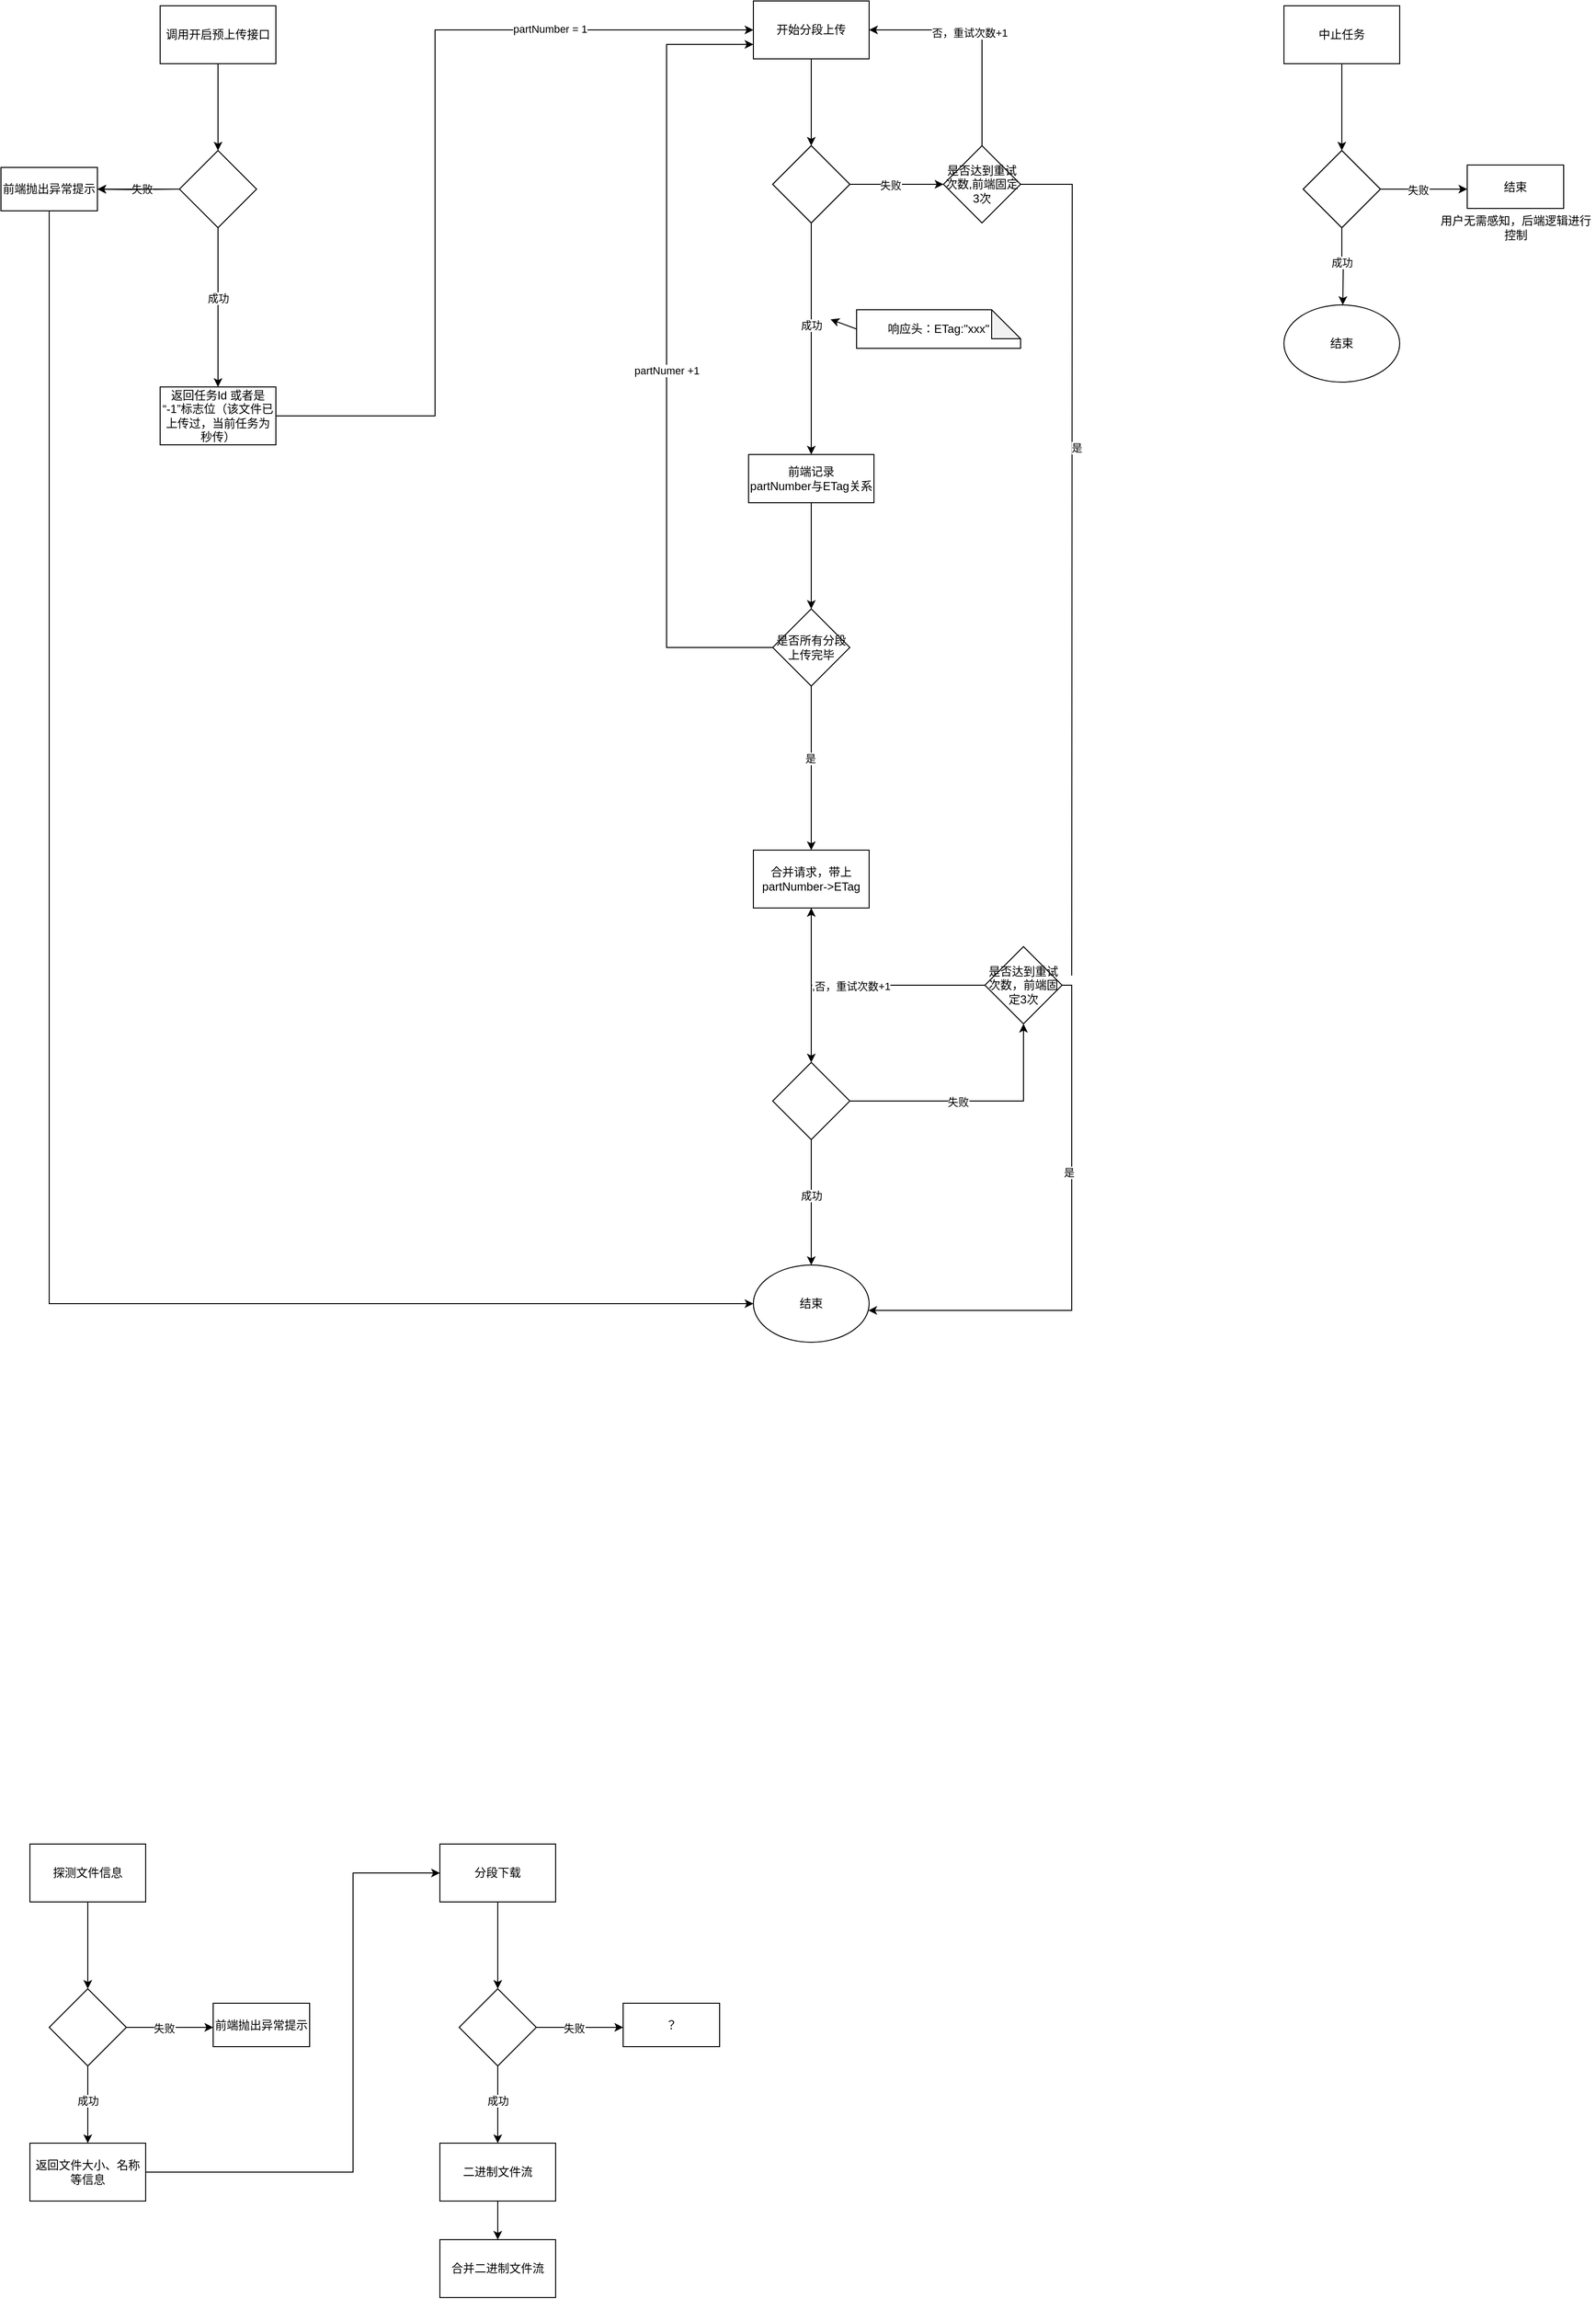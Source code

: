 <mxfile version="21.1.2" type="github">
  <diagram name="第 1 页" id="86zzf1FGlmF-jtxHysGu">
    <mxGraphModel dx="1518" dy="646" grid="1" gridSize="10" guides="1" tooltips="1" connect="1" arrows="1" fold="1" page="1" pageScale="1" pageWidth="827" pageHeight="1169" math="0" shadow="0">
      <root>
        <mxCell id="0" />
        <mxCell id="1" parent="0" />
        <mxCell id="UD72UffFnvkCBpp7IFEL-2" style="edgeStyle=orthogonalEdgeStyle;rounded=0;orthogonalLoop=1;jettySize=auto;html=1;exitX=0.5;exitY=1;exitDx=0;exitDy=0;entryX=0.5;entryY=0;entryDx=0;entryDy=0;" parent="1" source="UD72UffFnvkCBpp7IFEL-1" target="UD72UffFnvkCBpp7IFEL-5" edge="1">
          <mxGeometry relative="1" as="geometry">
            <mxPoint x="265" y="205" as="targetPoint" />
          </mxGeometry>
        </mxCell>
        <mxCell id="UD72UffFnvkCBpp7IFEL-1" value="调用开启预上传接口" style="rounded=0;whiteSpace=wrap;html=1;" parent="1" vertex="1">
          <mxGeometry x="205" y="55" width="120" height="60" as="geometry" />
        </mxCell>
        <mxCell id="UD72UffFnvkCBpp7IFEL-6" style="edgeStyle=orthogonalEdgeStyle;rounded=0;orthogonalLoop=1;jettySize=auto;html=1;entryX=1;entryY=0.5;entryDx=0;entryDy=0;" parent="1" edge="1" target="UD72UffFnvkCBpp7IFEL-12">
          <mxGeometry relative="1" as="geometry">
            <mxPoint x="395" y="245" as="targetPoint" />
            <mxPoint x="220" y="245" as="sourcePoint" />
          </mxGeometry>
        </mxCell>
        <mxCell id="UD72UffFnvkCBpp7IFEL-7" value="失败" style="edgeLabel;html=1;align=center;verticalAlign=middle;resizable=0;points=[];" parent="UD72UffFnvkCBpp7IFEL-6" vertex="1" connectable="0">
          <mxGeometry x="-0.142" y="-1" relative="1" as="geometry">
            <mxPoint as="offset" />
          </mxGeometry>
        </mxCell>
        <mxCell id="UD72UffFnvkCBpp7IFEL-8" style="edgeStyle=orthogonalEdgeStyle;rounded=0;orthogonalLoop=1;jettySize=auto;html=1;exitX=0.5;exitY=1;exitDx=0;exitDy=0;entryX=0.5;entryY=0;entryDx=0;entryDy=0;" parent="1" source="UD72UffFnvkCBpp7IFEL-5" target="UD72UffFnvkCBpp7IFEL-9" edge="1">
          <mxGeometry relative="1" as="geometry">
            <mxPoint x="265" y="335" as="targetPoint" />
          </mxGeometry>
        </mxCell>
        <mxCell id="UD72UffFnvkCBpp7IFEL-10" value="成功" style="edgeLabel;html=1;align=center;verticalAlign=middle;resizable=0;points=[];" parent="UD72UffFnvkCBpp7IFEL-8" vertex="1" connectable="0">
          <mxGeometry x="-0.116" relative="1" as="geometry">
            <mxPoint as="offset" />
          </mxGeometry>
        </mxCell>
        <mxCell id="lTjCLl5CSfBBcBf3yB8B-60" value="" style="edgeStyle=orthogonalEdgeStyle;rounded=0;orthogonalLoop=1;jettySize=auto;html=1;" edge="1" parent="1" source="UD72UffFnvkCBpp7IFEL-5" target="UD72UffFnvkCBpp7IFEL-12">
          <mxGeometry relative="1" as="geometry" />
        </mxCell>
        <mxCell id="UD72UffFnvkCBpp7IFEL-5" value="" style="rhombus;whiteSpace=wrap;html=1;" parent="1" vertex="1">
          <mxGeometry x="225" y="205" width="80" height="80" as="geometry" />
        </mxCell>
        <mxCell id="lTjCLl5CSfBBcBf3yB8B-1" style="edgeStyle=orthogonalEdgeStyle;rounded=0;orthogonalLoop=1;jettySize=auto;html=1;exitX=1;exitY=0.5;exitDx=0;exitDy=0;entryX=0;entryY=0.5;entryDx=0;entryDy=0;" edge="1" parent="1" source="UD72UffFnvkCBpp7IFEL-9" target="UD72UffFnvkCBpp7IFEL-23">
          <mxGeometry relative="1" as="geometry">
            <Array as="points">
              <mxPoint x="490" y="480" />
              <mxPoint x="490" y="80" />
            </Array>
          </mxGeometry>
        </mxCell>
        <mxCell id="lTjCLl5CSfBBcBf3yB8B-67" value="partNumber = 1" style="edgeLabel;html=1;align=center;verticalAlign=middle;resizable=0;points=[];" vertex="1" connectable="0" parent="lTjCLl5CSfBBcBf3yB8B-1">
          <mxGeometry x="0.529" y="1" relative="1" as="geometry">
            <mxPoint as="offset" />
          </mxGeometry>
        </mxCell>
        <mxCell id="UD72UffFnvkCBpp7IFEL-9" value="返回任务Id 或者是 “-1”标志位（该文件已上传过，当前任务为秒传）" style="rounded=0;whiteSpace=wrap;html=1;" parent="1" vertex="1">
          <mxGeometry x="205" y="450" width="120" height="60" as="geometry" />
        </mxCell>
        <mxCell id="lTjCLl5CSfBBcBf3yB8B-61" style="edgeStyle=orthogonalEdgeStyle;rounded=0;orthogonalLoop=1;jettySize=auto;html=1;exitX=0.5;exitY=1;exitDx=0;exitDy=0;entryX=0;entryY=0.5;entryDx=0;entryDy=0;" edge="1" parent="1" source="UD72UffFnvkCBpp7IFEL-12" target="lTjCLl5CSfBBcBf3yB8B-55">
          <mxGeometry relative="1" as="geometry" />
        </mxCell>
        <mxCell id="UD72UffFnvkCBpp7IFEL-12" value="前端抛出异常提示" style="rounded=0;whiteSpace=wrap;html=1;" parent="1" vertex="1">
          <mxGeometry x="40" y="222.5" width="100" height="45" as="geometry" />
        </mxCell>
        <mxCell id="UD72UffFnvkCBpp7IFEL-13" style="edgeStyle=orthogonalEdgeStyle;rounded=0;orthogonalLoop=1;jettySize=auto;html=1;exitX=0.5;exitY=1;exitDx=0;exitDy=0;entryX=0.5;entryY=0;entryDx=0;entryDy=0;" parent="1" source="UD72UffFnvkCBpp7IFEL-14" target="UD72UffFnvkCBpp7IFEL-19" edge="1">
          <mxGeometry relative="1" as="geometry">
            <mxPoint x="880" y="200" as="targetPoint" />
          </mxGeometry>
        </mxCell>
        <mxCell id="UD72UffFnvkCBpp7IFEL-14" value="开始分段上传" style="rounded=0;whiteSpace=wrap;html=1;" parent="1" vertex="1">
          <mxGeometry x="820" y="50" width="120" height="60" as="geometry" />
        </mxCell>
        <mxCell id="UD72UffFnvkCBpp7IFEL-15" style="edgeStyle=orthogonalEdgeStyle;rounded=0;orthogonalLoop=1;jettySize=auto;html=1;exitX=1;exitY=0.5;exitDx=0;exitDy=0;entryX=0;entryY=0.5;entryDx=0;entryDy=0;" parent="1" source="UD72UffFnvkCBpp7IFEL-19" edge="1" target="lTjCLl5CSfBBcBf3yB8B-81">
          <mxGeometry relative="1" as="geometry">
            <mxPoint x="1010" y="240" as="targetPoint" />
          </mxGeometry>
        </mxCell>
        <mxCell id="UD72UffFnvkCBpp7IFEL-16" value="失败" style="edgeLabel;html=1;align=center;verticalAlign=middle;resizable=0;points=[];" parent="UD72UffFnvkCBpp7IFEL-15" vertex="1" connectable="0">
          <mxGeometry x="-0.142" y="-1" relative="1" as="geometry">
            <mxPoint as="offset" />
          </mxGeometry>
        </mxCell>
        <mxCell id="UD72UffFnvkCBpp7IFEL-19" value="" style="rhombus;whiteSpace=wrap;html=1;" parent="1" vertex="1">
          <mxGeometry x="840" y="200" width="80" height="80" as="geometry" />
        </mxCell>
        <mxCell id="lTjCLl5CSfBBcBf3yB8B-63" style="edgeStyle=orthogonalEdgeStyle;rounded=0;orthogonalLoop=1;jettySize=auto;html=1;exitX=0.5;exitY=1;exitDx=0;exitDy=0;entryX=0.5;entryY=0;entryDx=0;entryDy=0;" edge="1" parent="1" source="UD72UffFnvkCBpp7IFEL-20" target="lTjCLl5CSfBBcBf3yB8B-62">
          <mxGeometry relative="1" as="geometry" />
        </mxCell>
        <mxCell id="UD72UffFnvkCBpp7IFEL-20" value="前端记录&lt;br&gt;partNumber与ETag关系" style="rounded=0;whiteSpace=wrap;html=1;" parent="1" vertex="1">
          <mxGeometry x="815" y="520" width="130" height="50" as="geometry" />
        </mxCell>
        <mxCell id="UD72UffFnvkCBpp7IFEL-23" value="开始分段上传" style="rounded=0;whiteSpace=wrap;html=1;" parent="1" vertex="1">
          <mxGeometry x="820" y="50" width="120" height="60" as="geometry" />
        </mxCell>
        <mxCell id="UD72UffFnvkCBpp7IFEL-24" value="" style="rhombus;whiteSpace=wrap;html=1;" parent="1" vertex="1">
          <mxGeometry x="840" y="200" width="80" height="80" as="geometry" />
        </mxCell>
        <mxCell id="UD72UffFnvkCBpp7IFEL-25" style="edgeStyle=orthogonalEdgeStyle;rounded=0;orthogonalLoop=1;jettySize=auto;html=1;exitX=0.5;exitY=1;exitDx=0;exitDy=0;entryX=0.5;entryY=0;entryDx=0;entryDy=0;" parent="1" source="UD72UffFnvkCBpp7IFEL-24" edge="1" target="UD72UffFnvkCBpp7IFEL-20">
          <mxGeometry relative="1" as="geometry">
            <mxPoint x="880" y="360" as="targetPoint" />
          </mxGeometry>
        </mxCell>
        <mxCell id="UD72UffFnvkCBpp7IFEL-26" value="成功" style="edgeLabel;html=1;align=center;verticalAlign=middle;resizable=0;points=[];" parent="UD72UffFnvkCBpp7IFEL-25" vertex="1" connectable="0">
          <mxGeometry x="-0.116" relative="1" as="geometry">
            <mxPoint as="offset" />
          </mxGeometry>
        </mxCell>
        <mxCell id="lTjCLl5CSfBBcBf3yB8B-3" style="edgeStyle=orthogonalEdgeStyle;rounded=0;orthogonalLoop=1;jettySize=auto;html=1;exitX=0.5;exitY=1;exitDx=0;exitDy=0;entryX=0.5;entryY=0;entryDx=0;entryDy=0;" edge="1" parent="1" source="lTjCLl5CSfBBcBf3yB8B-4" target="lTjCLl5CSfBBcBf3yB8B-7">
          <mxGeometry relative="1" as="geometry">
            <mxPoint x="1430" y="205" as="targetPoint" />
          </mxGeometry>
        </mxCell>
        <mxCell id="lTjCLl5CSfBBcBf3yB8B-4" value="开始分段上传" style="rounded=0;whiteSpace=wrap;html=1;" vertex="1" parent="1">
          <mxGeometry x="1370" y="55" width="120" height="60" as="geometry" />
        </mxCell>
        <mxCell id="lTjCLl5CSfBBcBf3yB8B-5" style="edgeStyle=orthogonalEdgeStyle;rounded=0;orthogonalLoop=1;jettySize=auto;html=1;exitX=1;exitY=0.5;exitDx=0;exitDy=0;" edge="1" parent="1" source="lTjCLl5CSfBBcBf3yB8B-7">
          <mxGeometry relative="1" as="geometry">
            <mxPoint x="1560" y="245" as="targetPoint" />
          </mxGeometry>
        </mxCell>
        <mxCell id="lTjCLl5CSfBBcBf3yB8B-6" value="失败" style="edgeLabel;html=1;align=center;verticalAlign=middle;resizable=0;points=[];" vertex="1" connectable="0" parent="lTjCLl5CSfBBcBf3yB8B-5">
          <mxGeometry x="-0.142" y="-1" relative="1" as="geometry">
            <mxPoint as="offset" />
          </mxGeometry>
        </mxCell>
        <mxCell id="lTjCLl5CSfBBcBf3yB8B-7" value="" style="rhombus;whiteSpace=wrap;html=1;" vertex="1" parent="1">
          <mxGeometry x="1390" y="205" width="80" height="80" as="geometry" />
        </mxCell>
        <mxCell id="lTjCLl5CSfBBcBf3yB8B-10" value="结束" style="rounded=0;whiteSpace=wrap;html=1;" vertex="1" parent="1">
          <mxGeometry x="1560" y="220" width="100" height="45" as="geometry" />
        </mxCell>
        <mxCell id="lTjCLl5CSfBBcBf3yB8B-11" value="中止任务" style="rounded=0;whiteSpace=wrap;html=1;" vertex="1" parent="1">
          <mxGeometry x="1370" y="55" width="120" height="60" as="geometry" />
        </mxCell>
        <mxCell id="lTjCLl5CSfBBcBf3yB8B-12" value="" style="rhombus;whiteSpace=wrap;html=1;" vertex="1" parent="1">
          <mxGeometry x="1390" y="205" width="80" height="80" as="geometry" />
        </mxCell>
        <mxCell id="lTjCLl5CSfBBcBf3yB8B-13" style="edgeStyle=orthogonalEdgeStyle;rounded=0;orthogonalLoop=1;jettySize=auto;html=1;exitX=0.5;exitY=1;exitDx=0;exitDy=0;" edge="1" parent="1" source="lTjCLl5CSfBBcBf3yB8B-12">
          <mxGeometry relative="1" as="geometry">
            <mxPoint x="1431" y="365" as="targetPoint" />
          </mxGeometry>
        </mxCell>
        <mxCell id="lTjCLl5CSfBBcBf3yB8B-14" value="成功" style="edgeLabel;html=1;align=center;verticalAlign=middle;resizable=0;points=[];" vertex="1" connectable="0" parent="lTjCLl5CSfBBcBf3yB8B-13">
          <mxGeometry x="-0.116" relative="1" as="geometry">
            <mxPoint as="offset" />
          </mxGeometry>
        </mxCell>
        <mxCell id="lTjCLl5CSfBBcBf3yB8B-16" value="用户无需感知，后端逻辑进行控制" style="text;html=1;strokeColor=none;fillColor=none;align=center;verticalAlign=middle;whiteSpace=wrap;rounded=0;" vertex="1" parent="1">
          <mxGeometry x="1527.5" y="275" width="165" height="20" as="geometry" />
        </mxCell>
        <mxCell id="lTjCLl5CSfBBcBf3yB8B-20" style="edgeStyle=orthogonalEdgeStyle;rounded=0;orthogonalLoop=1;jettySize=auto;html=1;exitX=0.5;exitY=1;exitDx=0;exitDy=0;" edge="1" parent="1" source="lTjCLl5CSfBBcBf3yB8B-18" target="lTjCLl5CSfBBcBf3yB8B-19">
          <mxGeometry relative="1" as="geometry" />
        </mxCell>
        <mxCell id="lTjCLl5CSfBBcBf3yB8B-18" value="合并请求，带上partNumber-&amp;gt;ETag" style="rounded=0;whiteSpace=wrap;html=1;" vertex="1" parent="1">
          <mxGeometry x="820" y="930" width="120" height="60" as="geometry" />
        </mxCell>
        <mxCell id="lTjCLl5CSfBBcBf3yB8B-19" value="" style="rhombus;whiteSpace=wrap;html=1;" vertex="1" parent="1">
          <mxGeometry x="840" y="1150" width="80" height="80" as="geometry" />
        </mxCell>
        <mxCell id="lTjCLl5CSfBBcBf3yB8B-25" style="edgeStyle=orthogonalEdgeStyle;rounded=0;orthogonalLoop=1;jettySize=auto;html=1;exitX=1;exitY=0.5;exitDx=0;exitDy=0;entryX=0.5;entryY=1;entryDx=0;entryDy=0;" edge="1" parent="1" source="lTjCLl5CSfBBcBf3yB8B-19" target="lTjCLl5CSfBBcBf3yB8B-74">
          <mxGeometry relative="1" as="geometry">
            <mxPoint x="1010" y="1165" as="targetPoint" />
            <mxPoint x="920" y="1157.5" as="sourcePoint" />
          </mxGeometry>
        </mxCell>
        <mxCell id="lTjCLl5CSfBBcBf3yB8B-26" value="失败" style="edgeLabel;html=1;align=center;verticalAlign=middle;resizable=0;points=[];" vertex="1" connectable="0" parent="lTjCLl5CSfBBcBf3yB8B-25">
          <mxGeometry x="-0.142" y="-1" relative="1" as="geometry">
            <mxPoint as="offset" />
          </mxGeometry>
        </mxCell>
        <mxCell id="lTjCLl5CSfBBcBf3yB8B-27" style="edgeStyle=orthogonalEdgeStyle;rounded=0;orthogonalLoop=1;jettySize=auto;html=1;entryX=0.5;entryY=0;entryDx=0;entryDy=0;exitX=0.5;exitY=1;exitDx=0;exitDy=0;" edge="1" parent="1" source="lTjCLl5CSfBBcBf3yB8B-19" target="lTjCLl5CSfBBcBf3yB8B-55">
          <mxGeometry relative="1" as="geometry">
            <mxPoint x="880" y="1283" as="targetPoint" />
            <mxPoint x="880" y="1210" as="sourcePoint" />
            <Array as="points" />
          </mxGeometry>
        </mxCell>
        <mxCell id="lTjCLl5CSfBBcBf3yB8B-28" value="成功" style="edgeLabel;html=1;align=center;verticalAlign=middle;resizable=0;points=[];" vertex="1" connectable="0" parent="lTjCLl5CSfBBcBf3yB8B-27">
          <mxGeometry x="-0.116" relative="1" as="geometry">
            <mxPoint as="offset" />
          </mxGeometry>
        </mxCell>
        <mxCell id="lTjCLl5CSfBBcBf3yB8B-31" style="edgeStyle=orthogonalEdgeStyle;rounded=0;orthogonalLoop=1;jettySize=auto;html=1;exitX=0.5;exitY=1;exitDx=0;exitDy=0;entryX=0.5;entryY=0;entryDx=0;entryDy=0;" edge="1" parent="1" source="lTjCLl5CSfBBcBf3yB8B-32" target="lTjCLl5CSfBBcBf3yB8B-37">
          <mxGeometry relative="1" as="geometry">
            <mxPoint x="130" y="2110" as="targetPoint" />
          </mxGeometry>
        </mxCell>
        <mxCell id="lTjCLl5CSfBBcBf3yB8B-32" value="探测文件信息" style="rounded=0;whiteSpace=wrap;html=1;" vertex="1" parent="1">
          <mxGeometry x="70" y="1960" width="120" height="60" as="geometry" />
        </mxCell>
        <mxCell id="lTjCLl5CSfBBcBf3yB8B-33" style="edgeStyle=orthogonalEdgeStyle;rounded=0;orthogonalLoop=1;jettySize=auto;html=1;exitX=1;exitY=0.5;exitDx=0;exitDy=0;" edge="1" parent="1" source="lTjCLl5CSfBBcBf3yB8B-37">
          <mxGeometry relative="1" as="geometry">
            <mxPoint x="260" y="2150" as="targetPoint" />
          </mxGeometry>
        </mxCell>
        <mxCell id="lTjCLl5CSfBBcBf3yB8B-34" value="失败" style="edgeLabel;html=1;align=center;verticalAlign=middle;resizable=0;points=[];" vertex="1" connectable="0" parent="lTjCLl5CSfBBcBf3yB8B-33">
          <mxGeometry x="-0.142" y="-1" relative="1" as="geometry">
            <mxPoint as="offset" />
          </mxGeometry>
        </mxCell>
        <mxCell id="lTjCLl5CSfBBcBf3yB8B-35" style="edgeStyle=orthogonalEdgeStyle;rounded=0;orthogonalLoop=1;jettySize=auto;html=1;exitX=0.5;exitY=1;exitDx=0;exitDy=0;entryX=0.5;entryY=0;entryDx=0;entryDy=0;" edge="1" parent="1" source="lTjCLl5CSfBBcBf3yB8B-37" target="lTjCLl5CSfBBcBf3yB8B-38">
          <mxGeometry relative="1" as="geometry">
            <mxPoint x="130" y="2240" as="targetPoint" />
          </mxGeometry>
        </mxCell>
        <mxCell id="lTjCLl5CSfBBcBf3yB8B-36" value="成功" style="edgeLabel;html=1;align=center;verticalAlign=middle;resizable=0;points=[];" vertex="1" connectable="0" parent="lTjCLl5CSfBBcBf3yB8B-35">
          <mxGeometry x="-0.116" relative="1" as="geometry">
            <mxPoint as="offset" />
          </mxGeometry>
        </mxCell>
        <mxCell id="lTjCLl5CSfBBcBf3yB8B-37" value="" style="rhombus;whiteSpace=wrap;html=1;" vertex="1" parent="1">
          <mxGeometry x="90" y="2110" width="80" height="80" as="geometry" />
        </mxCell>
        <mxCell id="lTjCLl5CSfBBcBf3yB8B-51" style="edgeStyle=orthogonalEdgeStyle;rounded=0;orthogonalLoop=1;jettySize=auto;html=1;exitX=1;exitY=0.5;exitDx=0;exitDy=0;entryX=0;entryY=0.5;entryDx=0;entryDy=0;" edge="1" parent="1" source="lTjCLl5CSfBBcBf3yB8B-38" target="lTjCLl5CSfBBcBf3yB8B-43">
          <mxGeometry relative="1" as="geometry">
            <Array as="points">
              <mxPoint x="405" y="2300" />
              <mxPoint x="405" y="1990" />
            </Array>
          </mxGeometry>
        </mxCell>
        <mxCell id="lTjCLl5CSfBBcBf3yB8B-38" value="返回文件大小、名称等信息" style="rounded=0;whiteSpace=wrap;html=1;" vertex="1" parent="1">
          <mxGeometry x="70" y="2270" width="120" height="60" as="geometry" />
        </mxCell>
        <mxCell id="lTjCLl5CSfBBcBf3yB8B-39" value="前端抛出异常提示" style="rounded=0;whiteSpace=wrap;html=1;" vertex="1" parent="1">
          <mxGeometry x="260" y="2125" width="100" height="45" as="geometry" />
        </mxCell>
        <mxCell id="lTjCLl5CSfBBcBf3yB8B-42" style="edgeStyle=orthogonalEdgeStyle;rounded=0;orthogonalLoop=1;jettySize=auto;html=1;exitX=0.5;exitY=1;exitDx=0;exitDy=0;entryX=0.5;entryY=0;entryDx=0;entryDy=0;" edge="1" parent="1" source="lTjCLl5CSfBBcBf3yB8B-43" target="lTjCLl5CSfBBcBf3yB8B-48">
          <mxGeometry relative="1" as="geometry">
            <mxPoint x="555" y="2110" as="targetPoint" />
          </mxGeometry>
        </mxCell>
        <mxCell id="lTjCLl5CSfBBcBf3yB8B-43" value="分段下载" style="rounded=0;whiteSpace=wrap;html=1;" vertex="1" parent="1">
          <mxGeometry x="495" y="1960" width="120" height="60" as="geometry" />
        </mxCell>
        <mxCell id="lTjCLl5CSfBBcBf3yB8B-44" style="edgeStyle=orthogonalEdgeStyle;rounded=0;orthogonalLoop=1;jettySize=auto;html=1;exitX=1;exitY=0.5;exitDx=0;exitDy=0;" edge="1" parent="1" source="lTjCLl5CSfBBcBf3yB8B-48">
          <mxGeometry relative="1" as="geometry">
            <mxPoint x="685" y="2150" as="targetPoint" />
          </mxGeometry>
        </mxCell>
        <mxCell id="lTjCLl5CSfBBcBf3yB8B-45" value="失败" style="edgeLabel;html=1;align=center;verticalAlign=middle;resizable=0;points=[];" vertex="1" connectable="0" parent="lTjCLl5CSfBBcBf3yB8B-44">
          <mxGeometry x="-0.142" y="-1" relative="1" as="geometry">
            <mxPoint as="offset" />
          </mxGeometry>
        </mxCell>
        <mxCell id="lTjCLl5CSfBBcBf3yB8B-46" style="edgeStyle=orthogonalEdgeStyle;rounded=0;orthogonalLoop=1;jettySize=auto;html=1;exitX=0.5;exitY=1;exitDx=0;exitDy=0;entryX=0.5;entryY=0;entryDx=0;entryDy=0;" edge="1" parent="1" source="lTjCLl5CSfBBcBf3yB8B-48" target="lTjCLl5CSfBBcBf3yB8B-49">
          <mxGeometry relative="1" as="geometry">
            <mxPoint x="555" y="2240" as="targetPoint" />
          </mxGeometry>
        </mxCell>
        <mxCell id="lTjCLl5CSfBBcBf3yB8B-47" value="成功" style="edgeLabel;html=1;align=center;verticalAlign=middle;resizable=0;points=[];" vertex="1" connectable="0" parent="lTjCLl5CSfBBcBf3yB8B-46">
          <mxGeometry x="-0.116" relative="1" as="geometry">
            <mxPoint as="offset" />
          </mxGeometry>
        </mxCell>
        <mxCell id="lTjCLl5CSfBBcBf3yB8B-48" value="" style="rhombus;whiteSpace=wrap;html=1;" vertex="1" parent="1">
          <mxGeometry x="515" y="2110" width="80" height="80" as="geometry" />
        </mxCell>
        <mxCell id="lTjCLl5CSfBBcBf3yB8B-52" style="edgeStyle=orthogonalEdgeStyle;rounded=0;orthogonalLoop=1;jettySize=auto;html=1;exitX=0.5;exitY=1;exitDx=0;exitDy=0;" edge="1" parent="1" source="lTjCLl5CSfBBcBf3yB8B-49">
          <mxGeometry relative="1" as="geometry">
            <mxPoint x="555" y="2370" as="targetPoint" />
          </mxGeometry>
        </mxCell>
        <mxCell id="lTjCLl5CSfBBcBf3yB8B-49" value="二进制文件流" style="rounded=0;whiteSpace=wrap;html=1;" vertex="1" parent="1">
          <mxGeometry x="495" y="2270" width="120" height="60" as="geometry" />
        </mxCell>
        <mxCell id="lTjCLl5CSfBBcBf3yB8B-50" value="？" style="rounded=0;whiteSpace=wrap;html=1;" vertex="1" parent="1">
          <mxGeometry x="685" y="2125" width="100" height="45" as="geometry" />
        </mxCell>
        <mxCell id="lTjCLl5CSfBBcBf3yB8B-53" value="合并二进制文件流" style="rounded=0;whiteSpace=wrap;html=1;" vertex="1" parent="1">
          <mxGeometry x="495" y="2370" width="120" height="60" as="geometry" />
        </mxCell>
        <mxCell id="lTjCLl5CSfBBcBf3yB8B-55" value="结束" style="ellipse;whiteSpace=wrap;html=1;" vertex="1" parent="1">
          <mxGeometry x="820" y="1360" width="120" height="80" as="geometry" />
        </mxCell>
        <mxCell id="lTjCLl5CSfBBcBf3yB8B-57" value="结束" style="ellipse;whiteSpace=wrap;html=1;" vertex="1" parent="1">
          <mxGeometry x="1370" y="365" width="120" height="80" as="geometry" />
        </mxCell>
        <mxCell id="lTjCLl5CSfBBcBf3yB8B-65" style="edgeStyle=orthogonalEdgeStyle;rounded=0;orthogonalLoop=1;jettySize=auto;html=1;exitX=0;exitY=0.5;exitDx=0;exitDy=0;entryX=0;entryY=0.75;entryDx=0;entryDy=0;" edge="1" parent="1" source="lTjCLl5CSfBBcBf3yB8B-62" target="UD72UffFnvkCBpp7IFEL-23">
          <mxGeometry relative="1" as="geometry">
            <Array as="points">
              <mxPoint x="730" y="720" />
              <mxPoint x="730" y="95" />
            </Array>
          </mxGeometry>
        </mxCell>
        <mxCell id="lTjCLl5CSfBBcBf3yB8B-66" value="partNumer +1" style="edgeLabel;html=1;align=center;verticalAlign=middle;resizable=0;points=[];" vertex="1" connectable="0" parent="lTjCLl5CSfBBcBf3yB8B-65">
          <mxGeometry x="-0.038" relative="1" as="geometry">
            <mxPoint as="offset" />
          </mxGeometry>
        </mxCell>
        <mxCell id="lTjCLl5CSfBBcBf3yB8B-70" style="edgeStyle=orthogonalEdgeStyle;rounded=0;orthogonalLoop=1;jettySize=auto;html=1;exitX=0.5;exitY=1;exitDx=0;exitDy=0;entryX=0.5;entryY=0;entryDx=0;entryDy=0;" edge="1" parent="1" source="lTjCLl5CSfBBcBf3yB8B-62" target="lTjCLl5CSfBBcBf3yB8B-18">
          <mxGeometry relative="1" as="geometry" />
        </mxCell>
        <mxCell id="lTjCLl5CSfBBcBf3yB8B-71" value="是" style="edgeLabel;html=1;align=center;verticalAlign=middle;resizable=0;points=[];" vertex="1" connectable="0" parent="lTjCLl5CSfBBcBf3yB8B-70">
          <mxGeometry x="-0.126" y="-1" relative="1" as="geometry">
            <mxPoint as="offset" />
          </mxGeometry>
        </mxCell>
        <mxCell id="lTjCLl5CSfBBcBf3yB8B-62" value="是否所有分段上传完毕" style="rhombus;whiteSpace=wrap;html=1;" vertex="1" parent="1">
          <mxGeometry x="840" y="680" width="80" height="80" as="geometry" />
        </mxCell>
        <object label="" id="lTjCLl5CSfBBcBf3yB8B-75">
          <mxCell style="edgeStyle=orthogonalEdgeStyle;rounded=0;orthogonalLoop=1;jettySize=auto;html=1;exitX=0;exitY=0.5;exitDx=0;exitDy=0;" edge="1" parent="1" source="lTjCLl5CSfBBcBf3yB8B-74" target="lTjCLl5CSfBBcBf3yB8B-18">
            <mxGeometry relative="1" as="geometry">
              <Array as="points">
                <mxPoint x="1000" y="1070" />
                <mxPoint x="1000" y="1070" />
              </Array>
            </mxGeometry>
          </mxCell>
        </object>
        <mxCell id="lTjCLl5CSfBBcBf3yB8B-79" value=",否，重试次数+1" style="edgeLabel;html=1;align=center;verticalAlign=middle;resizable=0;points=[];" vertex="1" connectable="0" parent="lTjCLl5CSfBBcBf3yB8B-75">
          <mxGeometry x="0.077" y="1" relative="1" as="geometry">
            <mxPoint x="1" as="offset" />
          </mxGeometry>
        </mxCell>
        <mxCell id="lTjCLl5CSfBBcBf3yB8B-77" style="edgeStyle=orthogonalEdgeStyle;rounded=0;orthogonalLoop=1;jettySize=auto;html=1;exitX=1;exitY=0.5;exitDx=0;exitDy=0;entryX=0.993;entryY=0.588;entryDx=0;entryDy=0;entryPerimeter=0;" edge="1" parent="1" source="lTjCLl5CSfBBcBf3yB8B-74" target="lTjCLl5CSfBBcBf3yB8B-55">
          <mxGeometry relative="1" as="geometry">
            <Array as="points">
              <mxPoint x="1150" y="1070" />
              <mxPoint x="1150" y="1407" />
            </Array>
          </mxGeometry>
        </mxCell>
        <mxCell id="lTjCLl5CSfBBcBf3yB8B-80" value="是" style="edgeLabel;html=1;align=center;verticalAlign=middle;resizable=0;points=[];" vertex="1" connectable="0" parent="lTjCLl5CSfBBcBf3yB8B-77">
          <mxGeometry x="-0.27" y="-3" relative="1" as="geometry">
            <mxPoint as="offset" />
          </mxGeometry>
        </mxCell>
        <mxCell id="lTjCLl5CSfBBcBf3yB8B-74" value="是否达到重试次数，前端固定3次" style="rhombus;whiteSpace=wrap;html=1;" vertex="1" parent="1">
          <mxGeometry x="1060" y="1030" width="80" height="80" as="geometry" />
        </mxCell>
        <mxCell id="lTjCLl5CSfBBcBf3yB8B-82" style="edgeStyle=orthogonalEdgeStyle;rounded=0;orthogonalLoop=1;jettySize=auto;html=1;exitX=0.5;exitY=0;exitDx=0;exitDy=0;entryX=1;entryY=0.5;entryDx=0;entryDy=0;" edge="1" parent="1" source="lTjCLl5CSfBBcBf3yB8B-81" target="UD72UffFnvkCBpp7IFEL-23">
          <mxGeometry relative="1" as="geometry" />
        </mxCell>
        <mxCell id="lTjCLl5CSfBBcBf3yB8B-83" value="否，重试次数+1" style="edgeLabel;html=1;align=center;verticalAlign=middle;resizable=0;points=[];" vertex="1" connectable="0" parent="lTjCLl5CSfBBcBf3yB8B-82">
          <mxGeometry x="0.124" y="3" relative="1" as="geometry">
            <mxPoint as="offset" />
          </mxGeometry>
        </mxCell>
        <mxCell id="lTjCLl5CSfBBcBf3yB8B-84" style="rounded=0;orthogonalLoop=1;jettySize=auto;html=1;exitX=1;exitY=0.5;exitDx=0;exitDy=0;edgeStyle=orthogonalEdgeStyle;endArrow=none;endFill=0;" edge="1" parent="1" source="lTjCLl5CSfBBcBf3yB8B-81">
          <mxGeometry relative="1" as="geometry">
            <mxPoint x="1150" y="1060" as="targetPoint" />
          </mxGeometry>
        </mxCell>
        <mxCell id="lTjCLl5CSfBBcBf3yB8B-85" value="是" style="edgeLabel;html=1;align=center;verticalAlign=middle;resizable=0;points=[];" vertex="1" connectable="0" parent="lTjCLl5CSfBBcBf3yB8B-84">
          <mxGeometry x="-0.254" y="4" relative="1" as="geometry">
            <mxPoint as="offset" />
          </mxGeometry>
        </mxCell>
        <mxCell id="lTjCLl5CSfBBcBf3yB8B-81" value="是否达到重试次数,前端固定3次" style="rhombus;whiteSpace=wrap;html=1;" vertex="1" parent="1">
          <mxGeometry x="1017" y="200" width="80" height="80" as="geometry" />
        </mxCell>
        <mxCell id="lTjCLl5CSfBBcBf3yB8B-88" style="rounded=0;orthogonalLoop=1;jettySize=auto;html=1;exitX=0;exitY=0.5;exitDx=0;exitDy=0;exitPerimeter=0;" edge="1" parent="1" source="lTjCLl5CSfBBcBf3yB8B-87">
          <mxGeometry relative="1" as="geometry">
            <mxPoint x="900" y="380" as="targetPoint" />
          </mxGeometry>
        </mxCell>
        <mxCell id="lTjCLl5CSfBBcBf3yB8B-87" value="响应头：ETag:&quot;xxx&quot;" style="shape=note;whiteSpace=wrap;html=1;backgroundOutline=1;darkOpacity=0.05;" vertex="1" parent="1">
          <mxGeometry x="927" y="370" width="170" height="40" as="geometry" />
        </mxCell>
      </root>
    </mxGraphModel>
  </diagram>
</mxfile>
